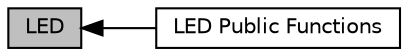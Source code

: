 digraph "LED"
{
  edge [fontname="Helvetica",fontsize="10",labelfontname="Helvetica",labelfontsize="10"];
  node [fontname="Helvetica",fontsize="10",shape=box];
  rankdir=LR;
  Node2 [label="LED Public Functions",height=0.2,width=0.4,color="black", fillcolor="white", style="filled",URL="$d7/dd7/group__LED__Public__Functions.html",tooltip=" "];
  Node1 [label="LED",height=0.2,width=0.4,color="black", fillcolor="grey75", style="filled", fontcolor="black",tooltip="This package provides the core capabilities for led output functions."];
  Node1->Node2 [shape=plaintext, dir="back", style="solid"];
}
